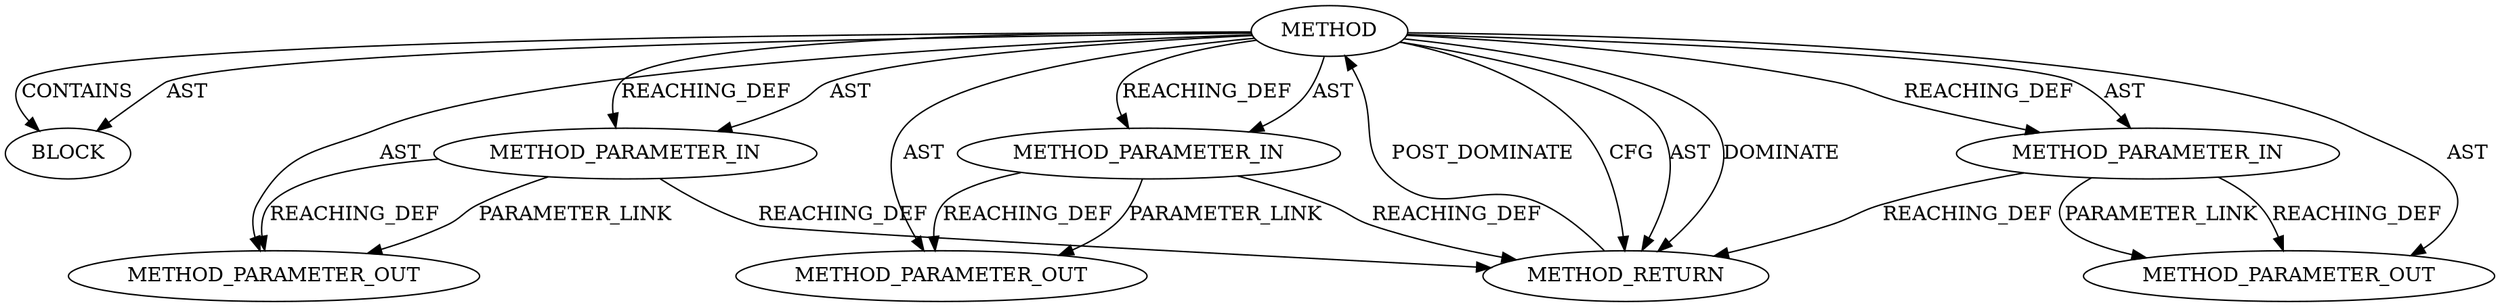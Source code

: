 digraph {
  20494 [label=BLOCK ORDER=1 ARGUMENT_INDEX=1 CODE="<empty>" TYPE_FULL_NAME="ANY"]
  20491 [label=METHOD_PARAMETER_IN ORDER=1 CODE="p1" IS_VARIADIC=false TYPE_FULL_NAME="ANY" EVALUATION_STRATEGY="BY_VALUE" INDEX=1 NAME="p1"]
  20490 [label=METHOD AST_PARENT_TYPE="NAMESPACE_BLOCK" AST_PARENT_FULL_NAME="<global>" ORDER=0 CODE="<empty>" FULL_NAME="nla_put_u16" IS_EXTERNAL=true FILENAME="<empty>" SIGNATURE="" NAME="nla_put_u16"]
  20493 [label=METHOD_PARAMETER_IN ORDER=3 CODE="p3" IS_VARIADIC=false TYPE_FULL_NAME="ANY" EVALUATION_STRATEGY="BY_VALUE" INDEX=3 NAME="p3"]
  22204 [label=METHOD_PARAMETER_OUT ORDER=2 CODE="p2" IS_VARIADIC=false TYPE_FULL_NAME="ANY" EVALUATION_STRATEGY="BY_VALUE" INDEX=2 NAME="p2"]
  20495 [label=METHOD_RETURN ORDER=2 CODE="RET" TYPE_FULL_NAME="ANY" EVALUATION_STRATEGY="BY_VALUE"]
  22203 [label=METHOD_PARAMETER_OUT ORDER=1 CODE="p1" IS_VARIADIC=false TYPE_FULL_NAME="ANY" EVALUATION_STRATEGY="BY_VALUE" INDEX=1 NAME="p1"]
  22205 [label=METHOD_PARAMETER_OUT ORDER=3 CODE="p3" IS_VARIADIC=false TYPE_FULL_NAME="ANY" EVALUATION_STRATEGY="BY_VALUE" INDEX=3 NAME="p3"]
  20492 [label=METHOD_PARAMETER_IN ORDER=2 CODE="p2" IS_VARIADIC=false TYPE_FULL_NAME="ANY" EVALUATION_STRATEGY="BY_VALUE" INDEX=2 NAME="p2"]
  20490 -> 20494 [label=AST ]
  20490 -> 20493 [label=AST ]
  20490 -> 22204 [label=AST ]
  20490 -> 20495 [label=CFG ]
  20490 -> 20491 [label=AST ]
  20490 -> 20493 [label=REACHING_DEF VARIABLE=""]
  20490 -> 20495 [label=AST ]
  20490 -> 20492 [label=REACHING_DEF VARIABLE=""]
  20495 -> 20490 [label=POST_DOMINATE ]
  20490 -> 20495 [label=DOMINATE ]
  20492 -> 22204 [label=PARAMETER_LINK ]
  20491 -> 22203 [label=PARAMETER_LINK ]
  20490 -> 22203 [label=AST ]
  20493 -> 22205 [label=REACHING_DEF VARIABLE="p3"]
  20491 -> 20495 [label=REACHING_DEF VARIABLE="p1"]
  20490 -> 20491 [label=REACHING_DEF VARIABLE=""]
  20491 -> 22203 [label=REACHING_DEF VARIABLE="p1"]
  20492 -> 20495 [label=REACHING_DEF VARIABLE="p2"]
  20493 -> 22205 [label=PARAMETER_LINK ]
  20493 -> 20495 [label=REACHING_DEF VARIABLE="p3"]
  20490 -> 20494 [label=CONTAINS ]
  20492 -> 22204 [label=REACHING_DEF VARIABLE="p2"]
  20490 -> 22205 [label=AST ]
  20490 -> 20492 [label=AST ]
}

